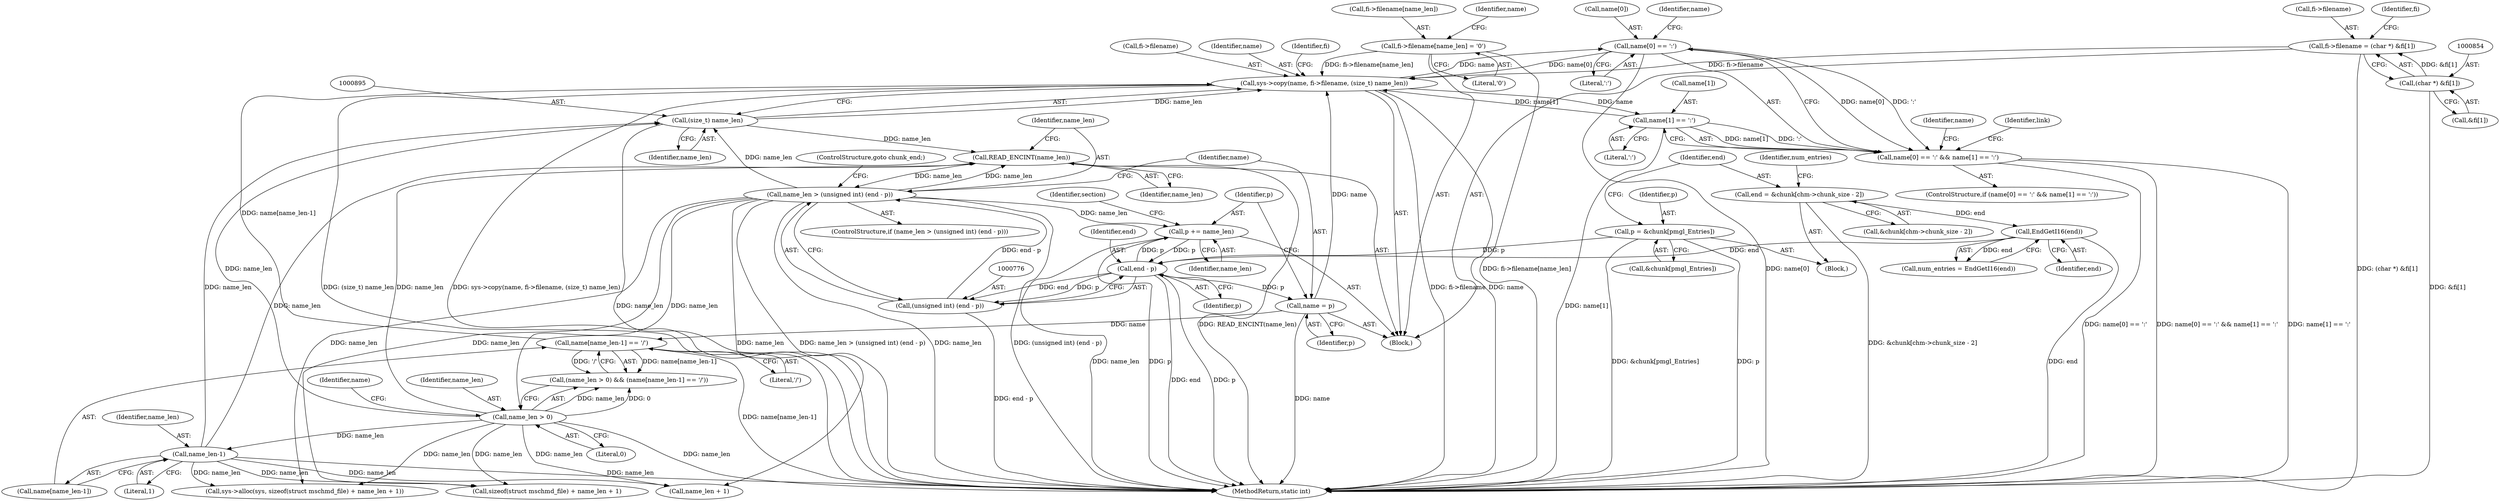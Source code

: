 digraph "0_libmspack_72e70a921f0f07fee748aec2274b30784e1d312a@array" {
"1000906" [label="(Call,name[0] == ':')"];
"1000889" [label="(Call,sys->copy(name, fi->filename, (size_t) name_len))"];
"1000807" [label="(Call,name[name_len-1] == '/')"];
"1000781" [label="(Call,name = p)"];
"1000777" [label="(Call,end - p)"];
"1000764" [label="(Call,EndGetI16(end))"];
"1000752" [label="(Call,end = &chunk[chm->chunk_size - 2])"];
"1000784" [label="(Call,p += name_len)"];
"1000773" [label="(Call,name_len > (unsigned int) (end - p))"];
"1000770" [label="(Call,READ_ENCINT(name_len))"];
"1000804" [label="(Call,name_len > 0)"];
"1000810" [label="(Call,name_len-1)"];
"1000894" [label="(Call,(size_t) name_len)"];
"1000775" [label="(Call,(unsigned int) (end - p))"];
"1000746" [label="(Call,p = &chunk[pmgl_Entries])"];
"1000906" [label="(Call,name[0] == ':')"];
"1000911" [label="(Call,name[1] == ':')"];
"1000849" [label="(Call,fi->filename = (char *) &fi[1])"];
"1000853" [label="(Call,(char *) &fi[1])"];
"1000897" [label="(Call,fi->filename[name_len] = '\0')"];
"1000905" [label="(Call,name[0] == ':' && name[1] == ':')"];
"1000781" [label="(Call,name = p)"];
"1000833" [label="(Call,sizeof(struct mschmd_file) + name_len + 1)"];
"1000752" [label="(Call,end = &chunk[chm->chunk_size - 2])"];
"1000769" [label="(Block,)"];
"1000747" [label="(Identifier,p)"];
"1000778" [label="(Identifier,end)"];
"1000898" [label="(Call,fi->filename[name_len])"];
"1000915" [label="(Literal,':')"];
"1000908" [label="(Identifier,name)"];
"1000855" [label="(Call,&fi[1])"];
"1000746" [label="(Call,p = &chunk[pmgl_Entries])"];
"1000889" [label="(Call,sys->copy(name, fi->filename, (size_t) name_len))"];
"1000772" [label="(ControlStructure,if (name_len > (unsigned int) (end - p)))"];
"1000811" [label="(Identifier,name_len)"];
"1000775" [label="(Call,(unsigned int) (end - p))"];
"1000779" [label="(Identifier,p)"];
"1000897" [label="(Call,fi->filename[name_len] = '\0')"];
"1000788" [label="(Identifier,section)"];
"1000810" [label="(Call,name_len-1)"];
"1000783" [label="(Identifier,p)"];
"1000850" [label="(Call,fi->filename)"];
"1000896" [label="(Identifier,name_len)"];
"1000812" [label="(Literal,1)"];
"1000911" [label="(Call,name[1] == ':')"];
"1000808" [label="(Call,name[name_len-1])"];
"1000763" [label="(Identifier,num_entries)"];
"1000773" [label="(Call,name_len > (unsigned int) (end - p))"];
"1000784" [label="(Call,p += name_len)"];
"1000805" [label="(Identifier,name_len)"];
"1000765" [label="(Identifier,end)"];
"1000809" [label="(Identifier,name)"];
"1000853" [label="(Call,(char *) &fi[1])"];
"1000686" [label="(Block,)"];
"1000754" [label="(Call,&chunk[chm->chunk_size - 2])"];
"1000764" [label="(Call,EndGetI16(end))"];
"1000894" [label="(Call,(size_t) name_len)"];
"1000803" [label="(Call,(name_len > 0) && (name[name_len-1] == '/'))"];
"1000922" [label="(Identifier,name)"];
"1000748" [label="(Call,&chunk[pmgl_Entries])"];
"1000890" [label="(Identifier,name)"];
"1000912" [label="(Call,name[1])"];
"1000907" [label="(Call,name[0])"];
"1000780" [label="(ControlStructure,goto chunk_end;)"];
"1000903" [label="(Literal,'\0')"];
"1000771" [label="(Identifier,name_len)"];
"1000900" [label="(Identifier,fi)"];
"1000785" [label="(Identifier,p)"];
"1000777" [label="(Call,end - p)"];
"1000774" [label="(Identifier,name_len)"];
"1000753" [label="(Identifier,end)"];
"1000806" [label="(Literal,0)"];
"1000782" [label="(Identifier,name)"];
"1000905" [label="(Call,name[0] == ':' && name[1] == ':')"];
"1001065" [label="(MethodReturn,static int)"];
"1000762" [label="(Call,num_entries = EndGetI16(end))"];
"1000807" [label="(Call,name[name_len-1] == '/')"];
"1000904" [label="(ControlStructure,if (name[0] == ':' && name[1] == ':'))"];
"1000910" [label="(Literal,':')"];
"1000891" [label="(Call,fi->filename)"];
"1000813" [label="(Literal,'/')"];
"1000913" [label="(Identifier,name)"];
"1000786" [label="(Identifier,name_len)"];
"1000849" [label="(Call,fi->filename = (char *) &fi[1])"];
"1000906" [label="(Call,name[0] == ':')"];
"1000804" [label="(Call,name_len > 0)"];
"1000836" [label="(Call,name_len + 1)"];
"1000861" [label="(Identifier,fi)"];
"1000831" [label="(Call,sys->alloc(sys, sizeof(struct mschmd_file) + name_len + 1))"];
"1000770" [label="(Call,READ_ENCINT(name_len))"];
"1001033" [label="(Identifier,link)"];
"1000906" -> "1000905"  [label="AST: "];
"1000906" -> "1000910"  [label="CFG: "];
"1000907" -> "1000906"  [label="AST: "];
"1000910" -> "1000906"  [label="AST: "];
"1000913" -> "1000906"  [label="CFG: "];
"1000905" -> "1000906"  [label="CFG: "];
"1000906" -> "1001065"  [label="DDG: name[0]"];
"1000906" -> "1000889"  [label="DDG: name[0]"];
"1000906" -> "1000905"  [label="DDG: name[0]"];
"1000906" -> "1000905"  [label="DDG: ':'"];
"1000889" -> "1000906"  [label="DDG: name"];
"1000889" -> "1000769"  [label="AST: "];
"1000889" -> "1000894"  [label="CFG: "];
"1000890" -> "1000889"  [label="AST: "];
"1000891" -> "1000889"  [label="AST: "];
"1000894" -> "1000889"  [label="AST: "];
"1000900" -> "1000889"  [label="CFG: "];
"1000889" -> "1001065"  [label="DDG: fi->filename"];
"1000889" -> "1001065"  [label="DDG: name"];
"1000889" -> "1001065"  [label="DDG: (size_t) name_len"];
"1000889" -> "1001065"  [label="DDG: sys->copy(name, fi->filename, (size_t) name_len)"];
"1000807" -> "1000889"  [label="DDG: name[name_len-1]"];
"1000781" -> "1000889"  [label="DDG: name"];
"1000911" -> "1000889"  [label="DDG: name[1]"];
"1000849" -> "1000889"  [label="DDG: fi->filename"];
"1000897" -> "1000889"  [label="DDG: fi->filename[name_len]"];
"1000894" -> "1000889"  [label="DDG: name_len"];
"1000889" -> "1000911"  [label="DDG: name"];
"1000807" -> "1000803"  [label="AST: "];
"1000807" -> "1000813"  [label="CFG: "];
"1000808" -> "1000807"  [label="AST: "];
"1000813" -> "1000807"  [label="AST: "];
"1000803" -> "1000807"  [label="CFG: "];
"1000807" -> "1001065"  [label="DDG: name[name_len-1]"];
"1000807" -> "1000803"  [label="DDG: name[name_len-1]"];
"1000807" -> "1000803"  [label="DDG: '/'"];
"1000781" -> "1000807"  [label="DDG: name"];
"1000781" -> "1000769"  [label="AST: "];
"1000781" -> "1000783"  [label="CFG: "];
"1000782" -> "1000781"  [label="AST: "];
"1000783" -> "1000781"  [label="AST: "];
"1000785" -> "1000781"  [label="CFG: "];
"1000781" -> "1001065"  [label="DDG: name"];
"1000777" -> "1000781"  [label="DDG: p"];
"1000777" -> "1000775"  [label="AST: "];
"1000777" -> "1000779"  [label="CFG: "];
"1000778" -> "1000777"  [label="AST: "];
"1000779" -> "1000777"  [label="AST: "];
"1000775" -> "1000777"  [label="CFG: "];
"1000777" -> "1001065"  [label="DDG: end"];
"1000777" -> "1001065"  [label="DDG: p"];
"1000777" -> "1000775"  [label="DDG: end"];
"1000777" -> "1000775"  [label="DDG: p"];
"1000764" -> "1000777"  [label="DDG: end"];
"1000784" -> "1000777"  [label="DDG: p"];
"1000746" -> "1000777"  [label="DDG: p"];
"1000777" -> "1000784"  [label="DDG: p"];
"1000764" -> "1000762"  [label="AST: "];
"1000764" -> "1000765"  [label="CFG: "];
"1000765" -> "1000764"  [label="AST: "];
"1000762" -> "1000764"  [label="CFG: "];
"1000764" -> "1001065"  [label="DDG: end"];
"1000764" -> "1000762"  [label="DDG: end"];
"1000752" -> "1000764"  [label="DDG: end"];
"1000752" -> "1000686"  [label="AST: "];
"1000752" -> "1000754"  [label="CFG: "];
"1000753" -> "1000752"  [label="AST: "];
"1000754" -> "1000752"  [label="AST: "];
"1000763" -> "1000752"  [label="CFG: "];
"1000752" -> "1001065"  [label="DDG: &chunk[chm->chunk_size - 2]"];
"1000784" -> "1000769"  [label="AST: "];
"1000784" -> "1000786"  [label="CFG: "];
"1000785" -> "1000784"  [label="AST: "];
"1000786" -> "1000784"  [label="AST: "];
"1000788" -> "1000784"  [label="CFG: "];
"1000784" -> "1001065"  [label="DDG: p"];
"1000784" -> "1001065"  [label="DDG: name_len"];
"1000773" -> "1000784"  [label="DDG: name_len"];
"1000773" -> "1000772"  [label="AST: "];
"1000773" -> "1000775"  [label="CFG: "];
"1000774" -> "1000773"  [label="AST: "];
"1000775" -> "1000773"  [label="AST: "];
"1000780" -> "1000773"  [label="CFG: "];
"1000782" -> "1000773"  [label="CFG: "];
"1000773" -> "1001065"  [label="DDG: name_len > (unsigned int) (end - p)"];
"1000773" -> "1001065"  [label="DDG: name_len"];
"1000773" -> "1001065"  [label="DDG: (unsigned int) (end - p)"];
"1000773" -> "1000770"  [label="DDG: name_len"];
"1000770" -> "1000773"  [label="DDG: name_len"];
"1000775" -> "1000773"  [label="DDG: end - p"];
"1000773" -> "1000804"  [label="DDG: name_len"];
"1000773" -> "1000831"  [label="DDG: name_len"];
"1000773" -> "1000833"  [label="DDG: name_len"];
"1000773" -> "1000836"  [label="DDG: name_len"];
"1000773" -> "1000894"  [label="DDG: name_len"];
"1000770" -> "1000769"  [label="AST: "];
"1000770" -> "1000771"  [label="CFG: "];
"1000771" -> "1000770"  [label="AST: "];
"1000774" -> "1000770"  [label="CFG: "];
"1000770" -> "1001065"  [label="DDG: READ_ENCINT(name_len)"];
"1000804" -> "1000770"  [label="DDG: name_len"];
"1000810" -> "1000770"  [label="DDG: name_len"];
"1000894" -> "1000770"  [label="DDG: name_len"];
"1000804" -> "1000803"  [label="AST: "];
"1000804" -> "1000806"  [label="CFG: "];
"1000805" -> "1000804"  [label="AST: "];
"1000806" -> "1000804"  [label="AST: "];
"1000809" -> "1000804"  [label="CFG: "];
"1000803" -> "1000804"  [label="CFG: "];
"1000804" -> "1001065"  [label="DDG: name_len"];
"1000804" -> "1000803"  [label="DDG: name_len"];
"1000804" -> "1000803"  [label="DDG: 0"];
"1000804" -> "1000810"  [label="DDG: name_len"];
"1000804" -> "1000831"  [label="DDG: name_len"];
"1000804" -> "1000833"  [label="DDG: name_len"];
"1000804" -> "1000836"  [label="DDG: name_len"];
"1000804" -> "1000894"  [label="DDG: name_len"];
"1000810" -> "1000808"  [label="AST: "];
"1000810" -> "1000812"  [label="CFG: "];
"1000811" -> "1000810"  [label="AST: "];
"1000812" -> "1000810"  [label="AST: "];
"1000808" -> "1000810"  [label="CFG: "];
"1000810" -> "1001065"  [label="DDG: name_len"];
"1000810" -> "1000831"  [label="DDG: name_len"];
"1000810" -> "1000833"  [label="DDG: name_len"];
"1000810" -> "1000836"  [label="DDG: name_len"];
"1000810" -> "1000894"  [label="DDG: name_len"];
"1000894" -> "1000896"  [label="CFG: "];
"1000895" -> "1000894"  [label="AST: "];
"1000896" -> "1000894"  [label="AST: "];
"1000894" -> "1001065"  [label="DDG: name_len"];
"1000776" -> "1000775"  [label="AST: "];
"1000775" -> "1001065"  [label="DDG: end - p"];
"1000746" -> "1000686"  [label="AST: "];
"1000746" -> "1000748"  [label="CFG: "];
"1000747" -> "1000746"  [label="AST: "];
"1000748" -> "1000746"  [label="AST: "];
"1000753" -> "1000746"  [label="CFG: "];
"1000746" -> "1001065"  [label="DDG: &chunk[pmgl_Entries]"];
"1000746" -> "1001065"  [label="DDG: p"];
"1000911" -> "1000905"  [label="AST: "];
"1000911" -> "1000915"  [label="CFG: "];
"1000912" -> "1000911"  [label="AST: "];
"1000915" -> "1000911"  [label="AST: "];
"1000905" -> "1000911"  [label="CFG: "];
"1000911" -> "1001065"  [label="DDG: name[1]"];
"1000911" -> "1000905"  [label="DDG: name[1]"];
"1000911" -> "1000905"  [label="DDG: ':'"];
"1000849" -> "1000769"  [label="AST: "];
"1000849" -> "1000853"  [label="CFG: "];
"1000850" -> "1000849"  [label="AST: "];
"1000853" -> "1000849"  [label="AST: "];
"1000861" -> "1000849"  [label="CFG: "];
"1000849" -> "1001065"  [label="DDG: (char *) &fi[1]"];
"1000853" -> "1000849"  [label="DDG: &fi[1]"];
"1000853" -> "1000855"  [label="CFG: "];
"1000854" -> "1000853"  [label="AST: "];
"1000855" -> "1000853"  [label="AST: "];
"1000853" -> "1001065"  [label="DDG: &fi[1]"];
"1000897" -> "1000769"  [label="AST: "];
"1000897" -> "1000903"  [label="CFG: "];
"1000898" -> "1000897"  [label="AST: "];
"1000903" -> "1000897"  [label="AST: "];
"1000908" -> "1000897"  [label="CFG: "];
"1000897" -> "1001065"  [label="DDG: fi->filename[name_len]"];
"1000905" -> "1000904"  [label="AST: "];
"1000922" -> "1000905"  [label="CFG: "];
"1001033" -> "1000905"  [label="CFG: "];
"1000905" -> "1001065"  [label="DDG: name[0] == ':' && name[1] == ':'"];
"1000905" -> "1001065"  [label="DDG: name[1] == ':'"];
"1000905" -> "1001065"  [label="DDG: name[0] == ':'"];
}

